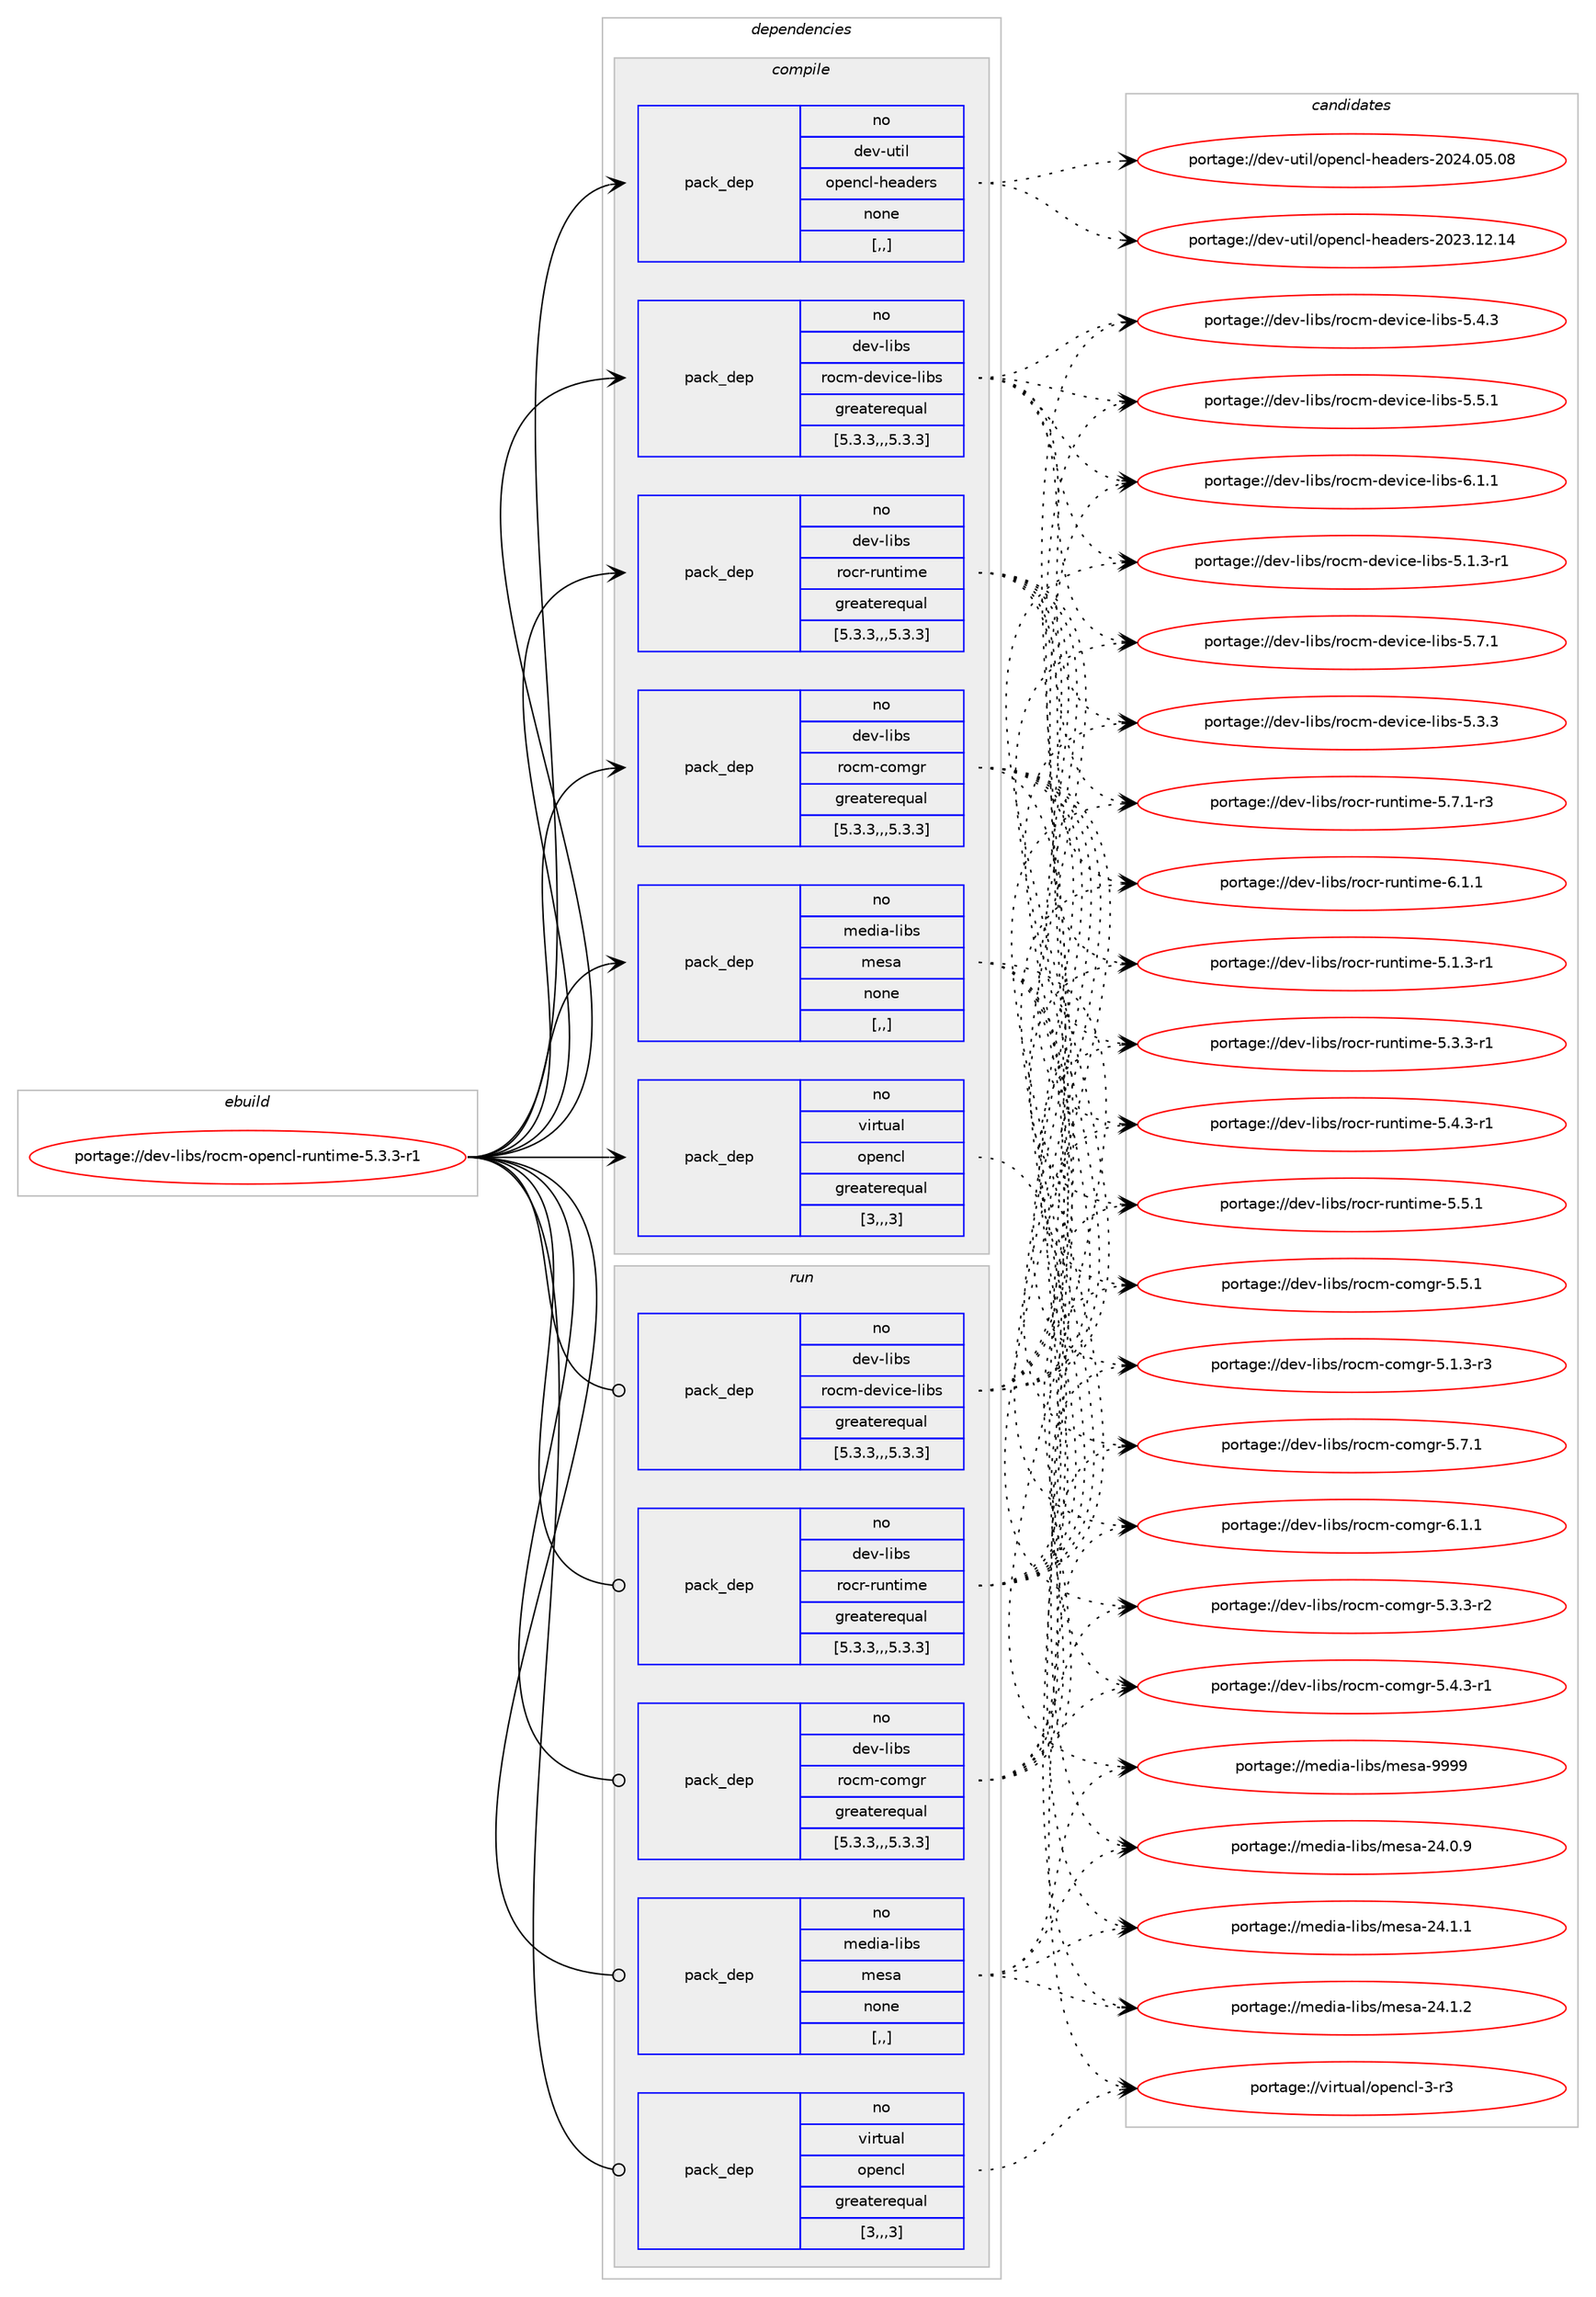 digraph prolog {

# *************
# Graph options
# *************

newrank=true;
concentrate=true;
compound=true;
graph [rankdir=LR,fontname=Helvetica,fontsize=10,ranksep=1.5];#, ranksep=2.5, nodesep=0.2];
edge  [arrowhead=vee];
node  [fontname=Helvetica,fontsize=10];

# **********
# The ebuild
# **********

subgraph cluster_leftcol {
color=gray;
rank=same;
label=<<i>ebuild</i>>;
id [label="portage://dev-libs/rocm-opencl-runtime-5.3.3-r1", color=red, width=4, href="../dev-libs/rocm-opencl-runtime-5.3.3-r1.svg"];
}

# ****************
# The dependencies
# ****************

subgraph cluster_midcol {
color=gray;
label=<<i>dependencies</i>>;
subgraph cluster_compile {
fillcolor="#eeeeee";
style=filled;
label=<<i>compile</i>>;
subgraph pack82423 {
dependency110926 [label=<<TABLE BORDER="0" CELLBORDER="1" CELLSPACING="0" CELLPADDING="4" WIDTH="220"><TR><TD ROWSPAN="6" CELLPADDING="30">pack_dep</TD></TR><TR><TD WIDTH="110">no</TD></TR><TR><TD>dev-libs</TD></TR><TR><TD>rocm-comgr</TD></TR><TR><TD>greaterequal</TD></TR><TR><TD>[5.3.3,,,5.3.3]</TD></TR></TABLE>>, shape=none, color=blue];
}
id:e -> dependency110926:w [weight=20,style="solid",arrowhead="vee"];
subgraph pack82424 {
dependency110927 [label=<<TABLE BORDER="0" CELLBORDER="1" CELLSPACING="0" CELLPADDING="4" WIDTH="220"><TR><TD ROWSPAN="6" CELLPADDING="30">pack_dep</TD></TR><TR><TD WIDTH="110">no</TD></TR><TR><TD>dev-libs</TD></TR><TR><TD>rocm-device-libs</TD></TR><TR><TD>greaterequal</TD></TR><TR><TD>[5.3.3,,,5.3.3]</TD></TR></TABLE>>, shape=none, color=blue];
}
id:e -> dependency110927:w [weight=20,style="solid",arrowhead="vee"];
subgraph pack82425 {
dependency110928 [label=<<TABLE BORDER="0" CELLBORDER="1" CELLSPACING="0" CELLPADDING="4" WIDTH="220"><TR><TD ROWSPAN="6" CELLPADDING="30">pack_dep</TD></TR><TR><TD WIDTH="110">no</TD></TR><TR><TD>dev-libs</TD></TR><TR><TD>rocr-runtime</TD></TR><TR><TD>greaterequal</TD></TR><TR><TD>[5.3.3,,,5.3.3]</TD></TR></TABLE>>, shape=none, color=blue];
}
id:e -> dependency110928:w [weight=20,style="solid",arrowhead="vee"];
subgraph pack82426 {
dependency110929 [label=<<TABLE BORDER="0" CELLBORDER="1" CELLSPACING="0" CELLPADDING="4" WIDTH="220"><TR><TD ROWSPAN="6" CELLPADDING="30">pack_dep</TD></TR><TR><TD WIDTH="110">no</TD></TR><TR><TD>dev-util</TD></TR><TR><TD>opencl-headers</TD></TR><TR><TD>none</TD></TR><TR><TD>[,,]</TD></TR></TABLE>>, shape=none, color=blue];
}
id:e -> dependency110929:w [weight=20,style="solid",arrowhead="vee"];
subgraph pack82427 {
dependency110930 [label=<<TABLE BORDER="0" CELLBORDER="1" CELLSPACING="0" CELLPADDING="4" WIDTH="220"><TR><TD ROWSPAN="6" CELLPADDING="30">pack_dep</TD></TR><TR><TD WIDTH="110">no</TD></TR><TR><TD>media-libs</TD></TR><TR><TD>mesa</TD></TR><TR><TD>none</TD></TR><TR><TD>[,,]</TD></TR></TABLE>>, shape=none, color=blue];
}
id:e -> dependency110930:w [weight=20,style="solid",arrowhead="vee"];
subgraph pack82428 {
dependency110931 [label=<<TABLE BORDER="0" CELLBORDER="1" CELLSPACING="0" CELLPADDING="4" WIDTH="220"><TR><TD ROWSPAN="6" CELLPADDING="30">pack_dep</TD></TR><TR><TD WIDTH="110">no</TD></TR><TR><TD>virtual</TD></TR><TR><TD>opencl</TD></TR><TR><TD>greaterequal</TD></TR><TR><TD>[3,,,3]</TD></TR></TABLE>>, shape=none, color=blue];
}
id:e -> dependency110931:w [weight=20,style="solid",arrowhead="vee"];
}
subgraph cluster_compileandrun {
fillcolor="#eeeeee";
style=filled;
label=<<i>compile and run</i>>;
}
subgraph cluster_run {
fillcolor="#eeeeee";
style=filled;
label=<<i>run</i>>;
subgraph pack82429 {
dependency110932 [label=<<TABLE BORDER="0" CELLBORDER="1" CELLSPACING="0" CELLPADDING="4" WIDTH="220"><TR><TD ROWSPAN="6" CELLPADDING="30">pack_dep</TD></TR><TR><TD WIDTH="110">no</TD></TR><TR><TD>dev-libs</TD></TR><TR><TD>rocm-comgr</TD></TR><TR><TD>greaterequal</TD></TR><TR><TD>[5.3.3,,,5.3.3]</TD></TR></TABLE>>, shape=none, color=blue];
}
id:e -> dependency110932:w [weight=20,style="solid",arrowhead="odot"];
subgraph pack82430 {
dependency110933 [label=<<TABLE BORDER="0" CELLBORDER="1" CELLSPACING="0" CELLPADDING="4" WIDTH="220"><TR><TD ROWSPAN="6" CELLPADDING="30">pack_dep</TD></TR><TR><TD WIDTH="110">no</TD></TR><TR><TD>dev-libs</TD></TR><TR><TD>rocm-device-libs</TD></TR><TR><TD>greaterequal</TD></TR><TR><TD>[5.3.3,,,5.3.3]</TD></TR></TABLE>>, shape=none, color=blue];
}
id:e -> dependency110933:w [weight=20,style="solid",arrowhead="odot"];
subgraph pack82431 {
dependency110934 [label=<<TABLE BORDER="0" CELLBORDER="1" CELLSPACING="0" CELLPADDING="4" WIDTH="220"><TR><TD ROWSPAN="6" CELLPADDING="30">pack_dep</TD></TR><TR><TD WIDTH="110">no</TD></TR><TR><TD>dev-libs</TD></TR><TR><TD>rocr-runtime</TD></TR><TR><TD>greaterequal</TD></TR><TR><TD>[5.3.3,,,5.3.3]</TD></TR></TABLE>>, shape=none, color=blue];
}
id:e -> dependency110934:w [weight=20,style="solid",arrowhead="odot"];
subgraph pack82432 {
dependency110935 [label=<<TABLE BORDER="0" CELLBORDER="1" CELLSPACING="0" CELLPADDING="4" WIDTH="220"><TR><TD ROWSPAN="6" CELLPADDING="30">pack_dep</TD></TR><TR><TD WIDTH="110">no</TD></TR><TR><TD>media-libs</TD></TR><TR><TD>mesa</TD></TR><TR><TD>none</TD></TR><TR><TD>[,,]</TD></TR></TABLE>>, shape=none, color=blue];
}
id:e -> dependency110935:w [weight=20,style="solid",arrowhead="odot"];
subgraph pack82433 {
dependency110936 [label=<<TABLE BORDER="0" CELLBORDER="1" CELLSPACING="0" CELLPADDING="4" WIDTH="220"><TR><TD ROWSPAN="6" CELLPADDING="30">pack_dep</TD></TR><TR><TD WIDTH="110">no</TD></TR><TR><TD>virtual</TD></TR><TR><TD>opencl</TD></TR><TR><TD>greaterequal</TD></TR><TR><TD>[3,,,3]</TD></TR></TABLE>>, shape=none, color=blue];
}
id:e -> dependency110936:w [weight=20,style="solid",arrowhead="odot"];
}
}

# **************
# The candidates
# **************

subgraph cluster_choices {
rank=same;
color=gray;
label=<<i>candidates</i>>;

subgraph choice82423 {
color=black;
nodesep=1;
choice1001011184510810598115471141119910945991111091031144553464946514511451 [label="portage://dev-libs/rocm-comgr-5.1.3-r3", color=red, width=4,href="../dev-libs/rocm-comgr-5.1.3-r3.svg"];
choice1001011184510810598115471141119910945991111091031144553465146514511450 [label="portage://dev-libs/rocm-comgr-5.3.3-r2", color=red, width=4,href="../dev-libs/rocm-comgr-5.3.3-r2.svg"];
choice1001011184510810598115471141119910945991111091031144553465246514511449 [label="portage://dev-libs/rocm-comgr-5.4.3-r1", color=red, width=4,href="../dev-libs/rocm-comgr-5.4.3-r1.svg"];
choice100101118451081059811547114111991094599111109103114455346534649 [label="portage://dev-libs/rocm-comgr-5.5.1", color=red, width=4,href="../dev-libs/rocm-comgr-5.5.1.svg"];
choice100101118451081059811547114111991094599111109103114455346554649 [label="portage://dev-libs/rocm-comgr-5.7.1", color=red, width=4,href="../dev-libs/rocm-comgr-5.7.1.svg"];
choice100101118451081059811547114111991094599111109103114455446494649 [label="portage://dev-libs/rocm-comgr-6.1.1", color=red, width=4,href="../dev-libs/rocm-comgr-6.1.1.svg"];
dependency110926:e -> choice1001011184510810598115471141119910945991111091031144553464946514511451:w [style=dotted,weight="100"];
dependency110926:e -> choice1001011184510810598115471141119910945991111091031144553465146514511450:w [style=dotted,weight="100"];
dependency110926:e -> choice1001011184510810598115471141119910945991111091031144553465246514511449:w [style=dotted,weight="100"];
dependency110926:e -> choice100101118451081059811547114111991094599111109103114455346534649:w [style=dotted,weight="100"];
dependency110926:e -> choice100101118451081059811547114111991094599111109103114455346554649:w [style=dotted,weight="100"];
dependency110926:e -> choice100101118451081059811547114111991094599111109103114455446494649:w [style=dotted,weight="100"];
}
subgraph choice82424 {
color=black;
nodesep=1;
choice10010111845108105981154711411199109451001011181059910145108105981154553464946514511449 [label="portage://dev-libs/rocm-device-libs-5.1.3-r1", color=red, width=4,href="../dev-libs/rocm-device-libs-5.1.3-r1.svg"];
choice1001011184510810598115471141119910945100101118105991014510810598115455346514651 [label="portage://dev-libs/rocm-device-libs-5.3.3", color=red, width=4,href="../dev-libs/rocm-device-libs-5.3.3.svg"];
choice1001011184510810598115471141119910945100101118105991014510810598115455346524651 [label="portage://dev-libs/rocm-device-libs-5.4.3", color=red, width=4,href="../dev-libs/rocm-device-libs-5.4.3.svg"];
choice1001011184510810598115471141119910945100101118105991014510810598115455346534649 [label="portage://dev-libs/rocm-device-libs-5.5.1", color=red, width=4,href="../dev-libs/rocm-device-libs-5.5.1.svg"];
choice1001011184510810598115471141119910945100101118105991014510810598115455346554649 [label="portage://dev-libs/rocm-device-libs-5.7.1", color=red, width=4,href="../dev-libs/rocm-device-libs-5.7.1.svg"];
choice1001011184510810598115471141119910945100101118105991014510810598115455446494649 [label="portage://dev-libs/rocm-device-libs-6.1.1", color=red, width=4,href="../dev-libs/rocm-device-libs-6.1.1.svg"];
dependency110927:e -> choice10010111845108105981154711411199109451001011181059910145108105981154553464946514511449:w [style=dotted,weight="100"];
dependency110927:e -> choice1001011184510810598115471141119910945100101118105991014510810598115455346514651:w [style=dotted,weight="100"];
dependency110927:e -> choice1001011184510810598115471141119910945100101118105991014510810598115455346524651:w [style=dotted,weight="100"];
dependency110927:e -> choice1001011184510810598115471141119910945100101118105991014510810598115455346534649:w [style=dotted,weight="100"];
dependency110927:e -> choice1001011184510810598115471141119910945100101118105991014510810598115455346554649:w [style=dotted,weight="100"];
dependency110927:e -> choice1001011184510810598115471141119910945100101118105991014510810598115455446494649:w [style=dotted,weight="100"];
}
subgraph choice82425 {
color=black;
nodesep=1;
choice10010111845108105981154711411199114451141171101161051091014553464946514511449 [label="portage://dev-libs/rocr-runtime-5.1.3-r1", color=red, width=4,href="../dev-libs/rocr-runtime-5.1.3-r1.svg"];
choice10010111845108105981154711411199114451141171101161051091014553465146514511449 [label="portage://dev-libs/rocr-runtime-5.3.3-r1", color=red, width=4,href="../dev-libs/rocr-runtime-5.3.3-r1.svg"];
choice10010111845108105981154711411199114451141171101161051091014553465246514511449 [label="portage://dev-libs/rocr-runtime-5.4.3-r1", color=red, width=4,href="../dev-libs/rocr-runtime-5.4.3-r1.svg"];
choice1001011184510810598115471141119911445114117110116105109101455346534649 [label="portage://dev-libs/rocr-runtime-5.5.1", color=red, width=4,href="../dev-libs/rocr-runtime-5.5.1.svg"];
choice10010111845108105981154711411199114451141171101161051091014553465546494511451 [label="portage://dev-libs/rocr-runtime-5.7.1-r3", color=red, width=4,href="../dev-libs/rocr-runtime-5.7.1-r3.svg"];
choice1001011184510810598115471141119911445114117110116105109101455446494649 [label="portage://dev-libs/rocr-runtime-6.1.1", color=red, width=4,href="../dev-libs/rocr-runtime-6.1.1.svg"];
dependency110928:e -> choice10010111845108105981154711411199114451141171101161051091014553464946514511449:w [style=dotted,weight="100"];
dependency110928:e -> choice10010111845108105981154711411199114451141171101161051091014553465146514511449:w [style=dotted,weight="100"];
dependency110928:e -> choice10010111845108105981154711411199114451141171101161051091014553465246514511449:w [style=dotted,weight="100"];
dependency110928:e -> choice1001011184510810598115471141119911445114117110116105109101455346534649:w [style=dotted,weight="100"];
dependency110928:e -> choice10010111845108105981154711411199114451141171101161051091014553465546494511451:w [style=dotted,weight="100"];
dependency110928:e -> choice1001011184510810598115471141119911445114117110116105109101455446494649:w [style=dotted,weight="100"];
}
subgraph choice82426 {
color=black;
nodesep=1;
choice10010111845117116105108471111121011109910845104101971001011141154550485051464950464952 [label="portage://dev-util/opencl-headers-2023.12.14", color=red, width=4,href="../dev-util/opencl-headers-2023.12.14.svg"];
choice10010111845117116105108471111121011109910845104101971001011141154550485052464853464856 [label="portage://dev-util/opencl-headers-2024.05.08", color=red, width=4,href="../dev-util/opencl-headers-2024.05.08.svg"];
dependency110929:e -> choice10010111845117116105108471111121011109910845104101971001011141154550485051464950464952:w [style=dotted,weight="100"];
dependency110929:e -> choice10010111845117116105108471111121011109910845104101971001011141154550485052464853464856:w [style=dotted,weight="100"];
}
subgraph choice82427 {
color=black;
nodesep=1;
choice109101100105974510810598115471091011159745505246484657 [label="portage://media-libs/mesa-24.0.9", color=red, width=4,href="../media-libs/mesa-24.0.9.svg"];
choice109101100105974510810598115471091011159745505246494649 [label="portage://media-libs/mesa-24.1.1", color=red, width=4,href="../media-libs/mesa-24.1.1.svg"];
choice109101100105974510810598115471091011159745505246494650 [label="portage://media-libs/mesa-24.1.2", color=red, width=4,href="../media-libs/mesa-24.1.2.svg"];
choice10910110010597451081059811547109101115974557575757 [label="portage://media-libs/mesa-9999", color=red, width=4,href="../media-libs/mesa-9999.svg"];
dependency110930:e -> choice109101100105974510810598115471091011159745505246484657:w [style=dotted,weight="100"];
dependency110930:e -> choice109101100105974510810598115471091011159745505246494649:w [style=dotted,weight="100"];
dependency110930:e -> choice109101100105974510810598115471091011159745505246494650:w [style=dotted,weight="100"];
dependency110930:e -> choice10910110010597451081059811547109101115974557575757:w [style=dotted,weight="100"];
}
subgraph choice82428 {
color=black;
nodesep=1;
choice11810511411611797108471111121011109910845514511451 [label="portage://virtual/opencl-3-r3", color=red, width=4,href="../virtual/opencl-3-r3.svg"];
dependency110931:e -> choice11810511411611797108471111121011109910845514511451:w [style=dotted,weight="100"];
}
subgraph choice82429 {
color=black;
nodesep=1;
choice1001011184510810598115471141119910945991111091031144553464946514511451 [label="portage://dev-libs/rocm-comgr-5.1.3-r3", color=red, width=4,href="../dev-libs/rocm-comgr-5.1.3-r3.svg"];
choice1001011184510810598115471141119910945991111091031144553465146514511450 [label="portage://dev-libs/rocm-comgr-5.3.3-r2", color=red, width=4,href="../dev-libs/rocm-comgr-5.3.3-r2.svg"];
choice1001011184510810598115471141119910945991111091031144553465246514511449 [label="portage://dev-libs/rocm-comgr-5.4.3-r1", color=red, width=4,href="../dev-libs/rocm-comgr-5.4.3-r1.svg"];
choice100101118451081059811547114111991094599111109103114455346534649 [label="portage://dev-libs/rocm-comgr-5.5.1", color=red, width=4,href="../dev-libs/rocm-comgr-5.5.1.svg"];
choice100101118451081059811547114111991094599111109103114455346554649 [label="portage://dev-libs/rocm-comgr-5.7.1", color=red, width=4,href="../dev-libs/rocm-comgr-5.7.1.svg"];
choice100101118451081059811547114111991094599111109103114455446494649 [label="portage://dev-libs/rocm-comgr-6.1.1", color=red, width=4,href="../dev-libs/rocm-comgr-6.1.1.svg"];
dependency110932:e -> choice1001011184510810598115471141119910945991111091031144553464946514511451:w [style=dotted,weight="100"];
dependency110932:e -> choice1001011184510810598115471141119910945991111091031144553465146514511450:w [style=dotted,weight="100"];
dependency110932:e -> choice1001011184510810598115471141119910945991111091031144553465246514511449:w [style=dotted,weight="100"];
dependency110932:e -> choice100101118451081059811547114111991094599111109103114455346534649:w [style=dotted,weight="100"];
dependency110932:e -> choice100101118451081059811547114111991094599111109103114455346554649:w [style=dotted,weight="100"];
dependency110932:e -> choice100101118451081059811547114111991094599111109103114455446494649:w [style=dotted,weight="100"];
}
subgraph choice82430 {
color=black;
nodesep=1;
choice10010111845108105981154711411199109451001011181059910145108105981154553464946514511449 [label="portage://dev-libs/rocm-device-libs-5.1.3-r1", color=red, width=4,href="../dev-libs/rocm-device-libs-5.1.3-r1.svg"];
choice1001011184510810598115471141119910945100101118105991014510810598115455346514651 [label="portage://dev-libs/rocm-device-libs-5.3.3", color=red, width=4,href="../dev-libs/rocm-device-libs-5.3.3.svg"];
choice1001011184510810598115471141119910945100101118105991014510810598115455346524651 [label="portage://dev-libs/rocm-device-libs-5.4.3", color=red, width=4,href="../dev-libs/rocm-device-libs-5.4.3.svg"];
choice1001011184510810598115471141119910945100101118105991014510810598115455346534649 [label="portage://dev-libs/rocm-device-libs-5.5.1", color=red, width=4,href="../dev-libs/rocm-device-libs-5.5.1.svg"];
choice1001011184510810598115471141119910945100101118105991014510810598115455346554649 [label="portage://dev-libs/rocm-device-libs-5.7.1", color=red, width=4,href="../dev-libs/rocm-device-libs-5.7.1.svg"];
choice1001011184510810598115471141119910945100101118105991014510810598115455446494649 [label="portage://dev-libs/rocm-device-libs-6.1.1", color=red, width=4,href="../dev-libs/rocm-device-libs-6.1.1.svg"];
dependency110933:e -> choice10010111845108105981154711411199109451001011181059910145108105981154553464946514511449:w [style=dotted,weight="100"];
dependency110933:e -> choice1001011184510810598115471141119910945100101118105991014510810598115455346514651:w [style=dotted,weight="100"];
dependency110933:e -> choice1001011184510810598115471141119910945100101118105991014510810598115455346524651:w [style=dotted,weight="100"];
dependency110933:e -> choice1001011184510810598115471141119910945100101118105991014510810598115455346534649:w [style=dotted,weight="100"];
dependency110933:e -> choice1001011184510810598115471141119910945100101118105991014510810598115455346554649:w [style=dotted,weight="100"];
dependency110933:e -> choice1001011184510810598115471141119910945100101118105991014510810598115455446494649:w [style=dotted,weight="100"];
}
subgraph choice82431 {
color=black;
nodesep=1;
choice10010111845108105981154711411199114451141171101161051091014553464946514511449 [label="portage://dev-libs/rocr-runtime-5.1.3-r1", color=red, width=4,href="../dev-libs/rocr-runtime-5.1.3-r1.svg"];
choice10010111845108105981154711411199114451141171101161051091014553465146514511449 [label="portage://dev-libs/rocr-runtime-5.3.3-r1", color=red, width=4,href="../dev-libs/rocr-runtime-5.3.3-r1.svg"];
choice10010111845108105981154711411199114451141171101161051091014553465246514511449 [label="portage://dev-libs/rocr-runtime-5.4.3-r1", color=red, width=4,href="../dev-libs/rocr-runtime-5.4.3-r1.svg"];
choice1001011184510810598115471141119911445114117110116105109101455346534649 [label="portage://dev-libs/rocr-runtime-5.5.1", color=red, width=4,href="../dev-libs/rocr-runtime-5.5.1.svg"];
choice10010111845108105981154711411199114451141171101161051091014553465546494511451 [label="portage://dev-libs/rocr-runtime-5.7.1-r3", color=red, width=4,href="../dev-libs/rocr-runtime-5.7.1-r3.svg"];
choice1001011184510810598115471141119911445114117110116105109101455446494649 [label="portage://dev-libs/rocr-runtime-6.1.1", color=red, width=4,href="../dev-libs/rocr-runtime-6.1.1.svg"];
dependency110934:e -> choice10010111845108105981154711411199114451141171101161051091014553464946514511449:w [style=dotted,weight="100"];
dependency110934:e -> choice10010111845108105981154711411199114451141171101161051091014553465146514511449:w [style=dotted,weight="100"];
dependency110934:e -> choice10010111845108105981154711411199114451141171101161051091014553465246514511449:w [style=dotted,weight="100"];
dependency110934:e -> choice1001011184510810598115471141119911445114117110116105109101455346534649:w [style=dotted,weight="100"];
dependency110934:e -> choice10010111845108105981154711411199114451141171101161051091014553465546494511451:w [style=dotted,weight="100"];
dependency110934:e -> choice1001011184510810598115471141119911445114117110116105109101455446494649:w [style=dotted,weight="100"];
}
subgraph choice82432 {
color=black;
nodesep=1;
choice109101100105974510810598115471091011159745505246484657 [label="portage://media-libs/mesa-24.0.9", color=red, width=4,href="../media-libs/mesa-24.0.9.svg"];
choice109101100105974510810598115471091011159745505246494649 [label="portage://media-libs/mesa-24.1.1", color=red, width=4,href="../media-libs/mesa-24.1.1.svg"];
choice109101100105974510810598115471091011159745505246494650 [label="portage://media-libs/mesa-24.1.2", color=red, width=4,href="../media-libs/mesa-24.1.2.svg"];
choice10910110010597451081059811547109101115974557575757 [label="portage://media-libs/mesa-9999", color=red, width=4,href="../media-libs/mesa-9999.svg"];
dependency110935:e -> choice109101100105974510810598115471091011159745505246484657:w [style=dotted,weight="100"];
dependency110935:e -> choice109101100105974510810598115471091011159745505246494649:w [style=dotted,weight="100"];
dependency110935:e -> choice109101100105974510810598115471091011159745505246494650:w [style=dotted,weight="100"];
dependency110935:e -> choice10910110010597451081059811547109101115974557575757:w [style=dotted,weight="100"];
}
subgraph choice82433 {
color=black;
nodesep=1;
choice11810511411611797108471111121011109910845514511451 [label="portage://virtual/opencl-3-r3", color=red, width=4,href="../virtual/opencl-3-r3.svg"];
dependency110936:e -> choice11810511411611797108471111121011109910845514511451:w [style=dotted,weight="100"];
}
}

}

